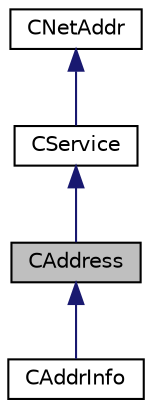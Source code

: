 digraph "CAddress"
{
  edge [fontname="Helvetica",fontsize="10",labelfontname="Helvetica",labelfontsize="10"];
  node [fontname="Helvetica",fontsize="10",shape=record];
  Node0 [label="CAddress",height=0.2,width=0.4,color="black", fillcolor="grey75", style="filled", fontcolor="black"];
  Node1 -> Node0 [dir="back",color="midnightblue",fontsize="10",style="solid",fontname="Helvetica"];
  Node1 [label="CService",height=0.2,width=0.4,color="black", fillcolor="white", style="filled",URL="$d3/dcc/class_c_service.html",tooltip="A combination of a network address (CNetAddr) and a (TCP) port. "];
  Node2 -> Node1 [dir="back",color="midnightblue",fontsize="10",style="solid",fontname="Helvetica"];
  Node2 [label="CNetAddr",height=0.2,width=0.4,color="black", fillcolor="white", style="filled",URL="$d3/dc3/class_c_net_addr.html",tooltip="IP address (IPv6, or IPv4 using mapped IPv6 range (::FFFF:0:0/96)) "];
  Node0 -> Node3 [dir="back",color="midnightblue",fontsize="10",style="solid",fontname="Helvetica"];
  Node3 [label="CAddrInfo",height=0.2,width=0.4,color="black", fillcolor="white", style="filled",URL="$dd/d92/class_c_addr_info.html",tooltip="Extended statistics about a CAddress. "];
}
